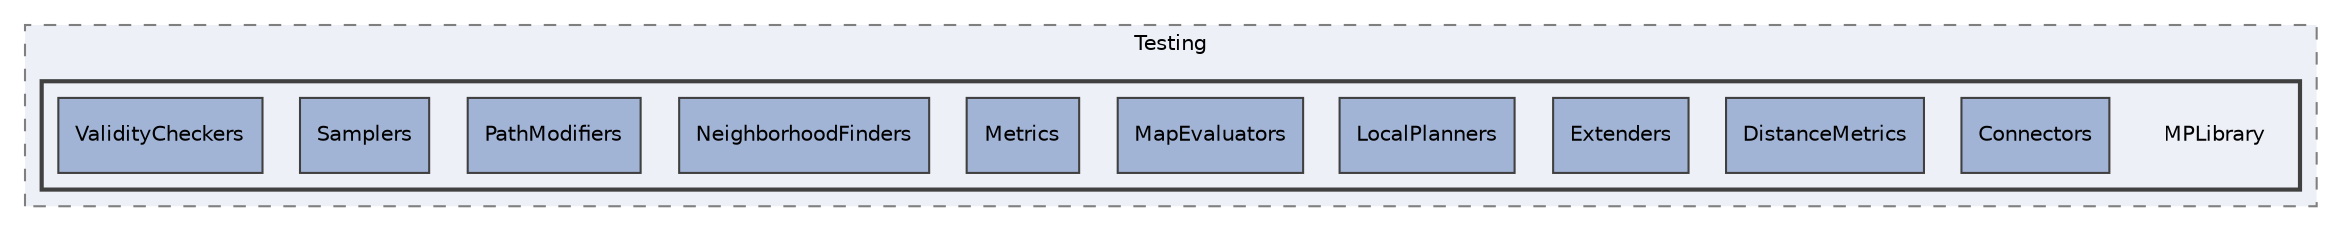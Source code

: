digraph "MPLibrary"
{
 // LATEX_PDF_SIZE
  edge [fontname="Helvetica",fontsize="10",labelfontname="Helvetica",labelfontsize="10"];
  node [fontname="Helvetica",fontsize="10",shape=record];
  compound=true
  subgraph clusterdir_7bc139886e88355a58c3775159c26e9a {
    graph [ bgcolor="#edf0f7", pencolor="grey50", style="filled,dashed,", label="Testing", fontname="Helvetica", fontsize="10", URL="dir_7bc139886e88355a58c3775159c26e9a.html"]
  subgraph clusterdir_50e98ad18d6c888758d06d5024106928 {
    graph [ bgcolor="#edf0f7", pencolor="grey25", style="filled,bold,", label="", fontname="Helvetica", fontsize="10", URL="dir_50e98ad18d6c888758d06d5024106928.html"]
    dir_50e98ad18d6c888758d06d5024106928 [shape=plaintext, label="MPLibrary"];
  dir_0ef840a46d100f7ab7c0e6d4faa9eebf [shape=box, label="Connectors", style="filled,", fillcolor="#a2b4d6", color="grey25", URL="dir_0ef840a46d100f7ab7c0e6d4faa9eebf.html"];
  dir_977e7d96bf1d5e62a57ad760b01673cf [shape=box, label="DistanceMetrics", style="filled,", fillcolor="#a2b4d6", color="grey25", URL="dir_977e7d96bf1d5e62a57ad760b01673cf.html"];
  dir_d577f78f03bd2de832b3b706685a24a4 [shape=box, label="Extenders", style="filled,", fillcolor="#a2b4d6", color="grey25", URL="dir_d577f78f03bd2de832b3b706685a24a4.html"];
  dir_d00ff9058c4403b6bc53a91ba6de438a [shape=box, label="LocalPlanners", style="filled,", fillcolor="#a2b4d6", color="grey25", URL="dir_d00ff9058c4403b6bc53a91ba6de438a.html"];
  dir_16eabcad2291d5efaae732ab1d983c15 [shape=box, label="MapEvaluators", style="filled,", fillcolor="#a2b4d6", color="grey25", URL="dir_16eabcad2291d5efaae732ab1d983c15.html"];
  dir_6bc5272ff1d4add9c03a216f327a698b [shape=box, label="Metrics", style="filled,", fillcolor="#a2b4d6", color="grey25", URL="dir_6bc5272ff1d4add9c03a216f327a698b.html"];
  dir_5359b8b5a5147ce779c3823150567a36 [shape=box, label="NeighborhoodFinders", style="filled,", fillcolor="#a2b4d6", color="grey25", URL="dir_5359b8b5a5147ce779c3823150567a36.html"];
  dir_46989a668d25a5ed4f35508e46e3a4e6 [shape=box, label="PathModifiers", style="filled,", fillcolor="#a2b4d6", color="grey25", URL="dir_46989a668d25a5ed4f35508e46e3a4e6.html"];
  dir_6cb0fd6195ae819f3cced614e38641a1 [shape=box, label="Samplers", style="filled,", fillcolor="#a2b4d6", color="grey25", URL="dir_6cb0fd6195ae819f3cced614e38641a1.html"];
  dir_049fe72adf8090d9bce44800e45b5d8a [shape=box, label="ValidityCheckers", style="filled,", fillcolor="#a2b4d6", color="grey25", URL="dir_049fe72adf8090d9bce44800e45b5d8a.html"];
  }
  }
}
